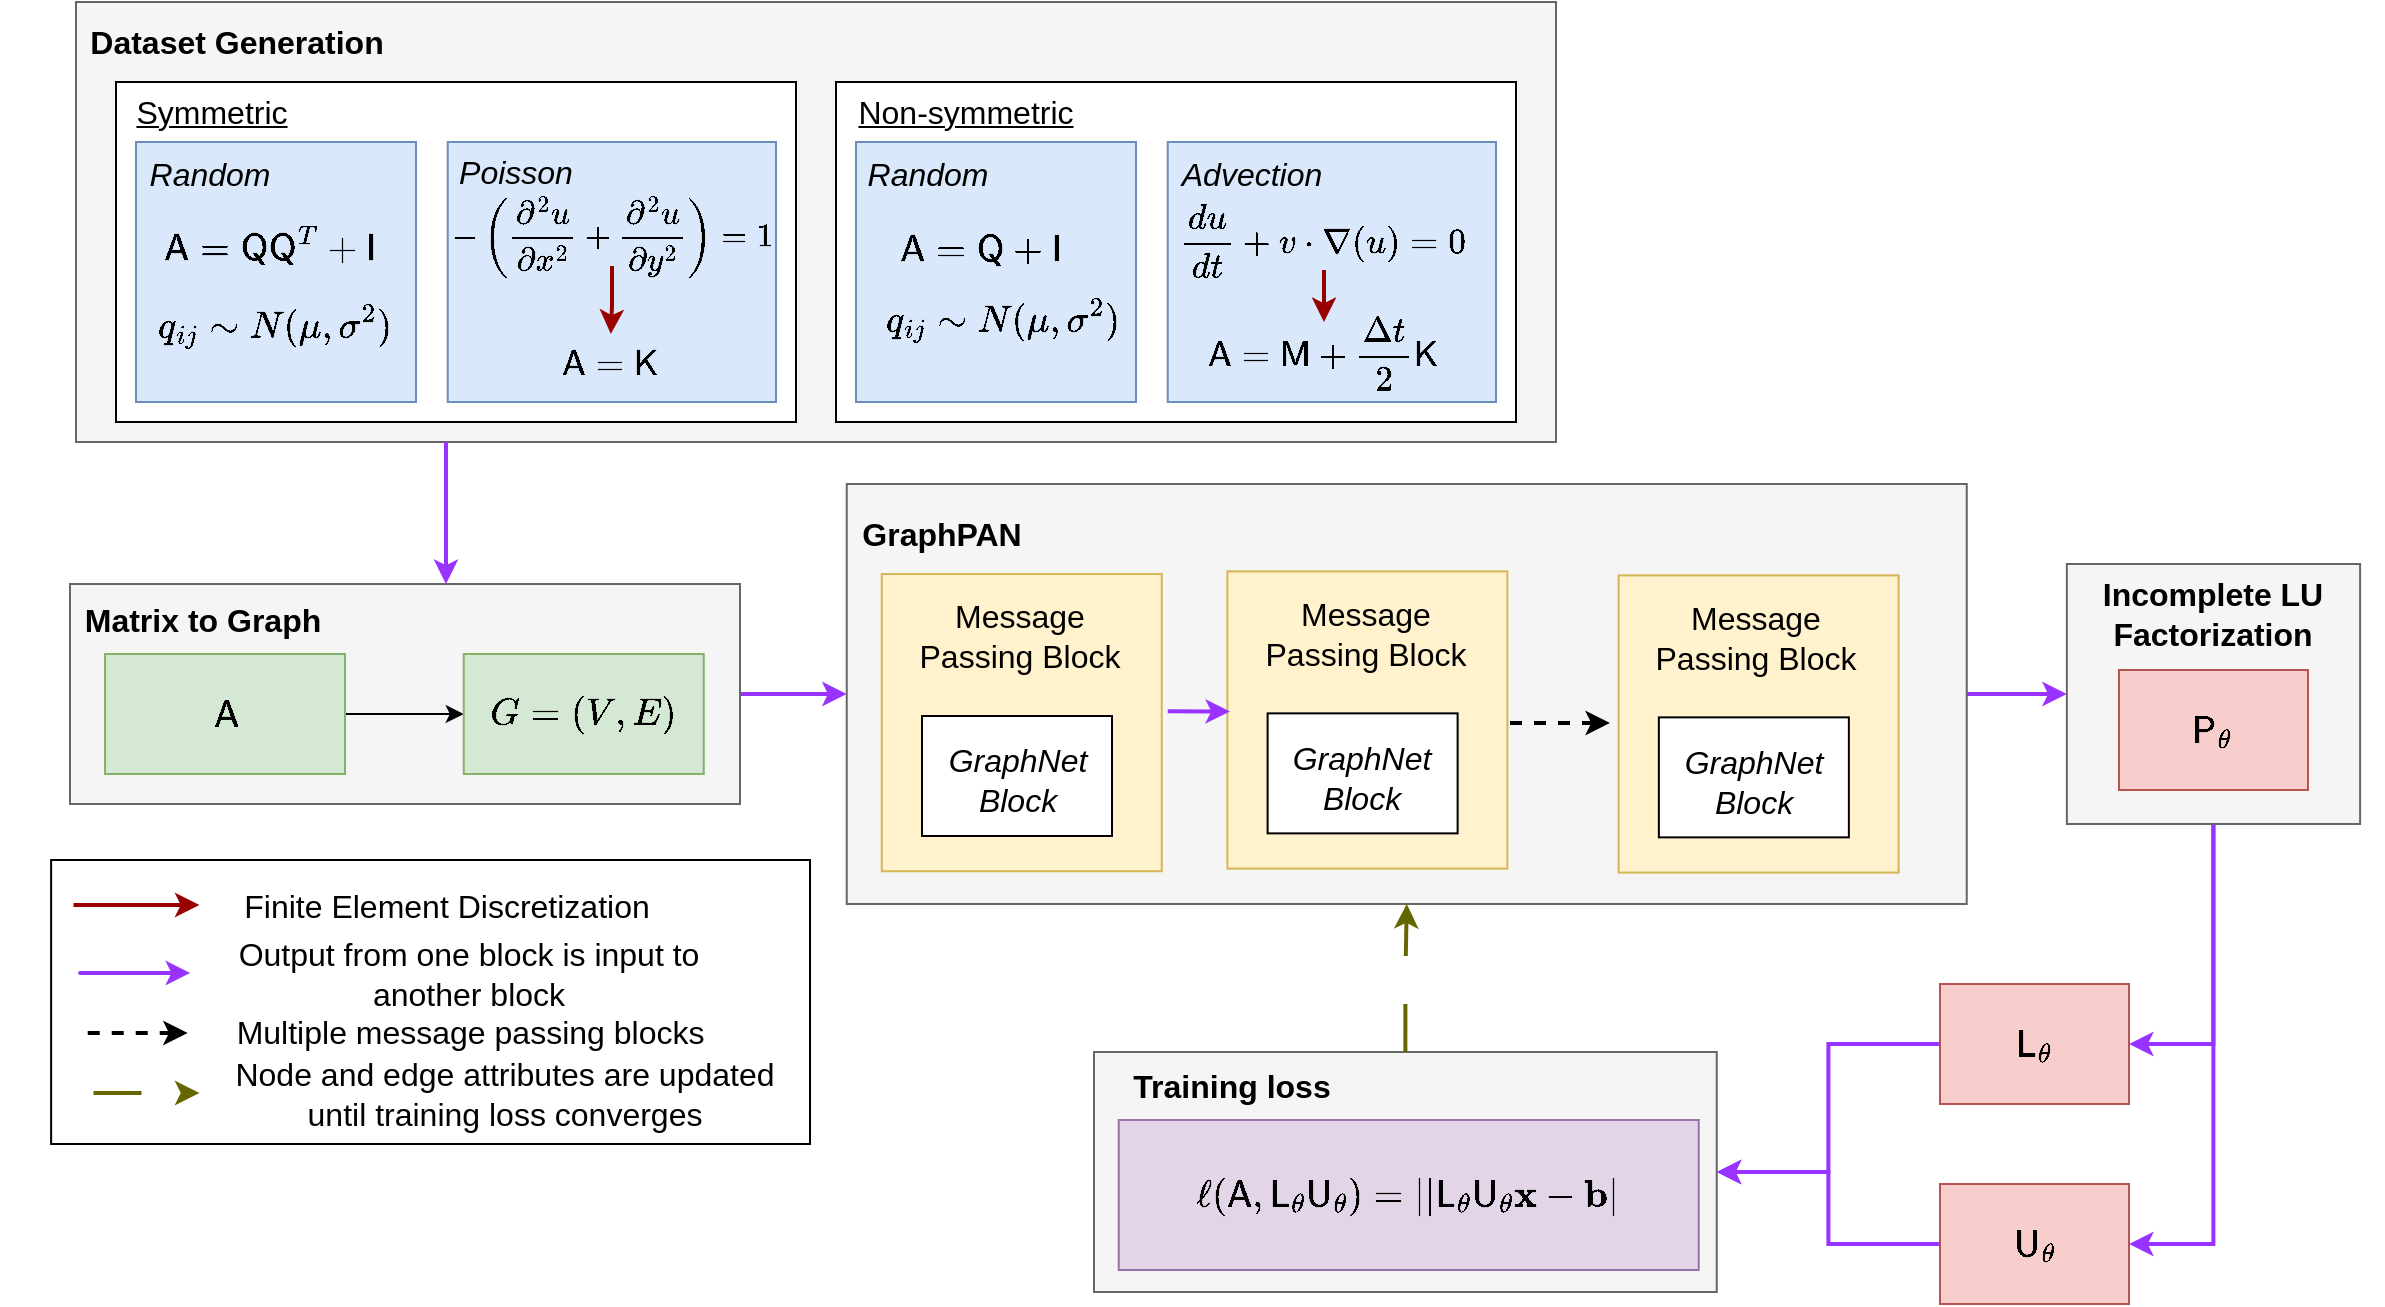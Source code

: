 <mxfile version="24.4.6" type="github">
  <diagram name="Page-1" id="o_D7m3RskAdkXNOsiYB9">
    <mxGraphModel dx="2534" dy="858" grid="1" gridSize="10" guides="1" tooltips="1" connect="1" arrows="1" fold="1" page="1" pageScale="1" pageWidth="1100" pageHeight="850" math="0" shadow="0">
      <root>
        <mxCell id="0" />
        <mxCell id="1" parent="0" />
        <mxCell id="6uvvqGpTmKElZMqkqNjr-1" value="" style="edgeStyle=orthogonalEdgeStyle;orthogonalLoop=1;jettySize=auto;html=1;entryX=0;entryY=0.5;entryDx=0;entryDy=0;rounded=1;strokeColor=#9933FF;strokeWidth=2;fontSize=16;" edge="1" parent="1" source="6uvvqGpTmKElZMqkqNjr-2" target="6uvvqGpTmKElZMqkqNjr-4">
          <mxGeometry relative="1" as="geometry" />
        </mxCell>
        <mxCell id="6uvvqGpTmKElZMqkqNjr-2" value="" style="rounded=0;whiteSpace=wrap;html=1;fillColor=#f5f5f5;fontColor=#333333;strokeColor=#666666;fontSize=16;" vertex="1" parent="1">
          <mxGeometry x="-510" y="450" width="335" height="110" as="geometry" />
        </mxCell>
        <mxCell id="6uvvqGpTmKElZMqkqNjr-3" value="" style="edgeStyle=orthogonalEdgeStyle;orthogonalLoop=1;jettySize=auto;html=1;rounded=1;strokeColor=#9933FF;strokeWidth=2;fontSize=16;" edge="1" parent="1" source="6uvvqGpTmKElZMqkqNjr-4" target="6uvvqGpTmKElZMqkqNjr-15">
          <mxGeometry relative="1" as="geometry" />
        </mxCell>
        <mxCell id="6uvvqGpTmKElZMqkqNjr-4" value="" style="rounded=0;whiteSpace=wrap;html=1;fillColor=#f5f5f5;fontColor=#333333;strokeColor=#666666;fontSize=16;" vertex="1" parent="1">
          <mxGeometry x="-121.63" y="400" width="560" height="210" as="geometry" />
        </mxCell>
        <mxCell id="6uvvqGpTmKElZMqkqNjr-5" value="" style="rounded=0;whiteSpace=wrap;html=1;rotation=90;fillColor=#fff2cc;strokeColor=#d6b656;fontSize=16;" vertex="1" parent="1">
          <mxGeometry x="-108.43" y="449.32" width="148.62" height="140" as="geometry" />
        </mxCell>
        <mxCell id="6uvvqGpTmKElZMqkqNjr-6" value="" style="rounded=0;whiteSpace=wrap;html=1;fontSize=16;" vertex="1" parent="1">
          <mxGeometry x="-84" y="516" width="95" height="60" as="geometry" />
        </mxCell>
        <mxCell id="6uvvqGpTmKElZMqkqNjr-7" value="" style="edgeStyle=orthogonalEdgeStyle;rounded=0;orthogonalLoop=1;jettySize=auto;html=1;fontSize=16;" edge="1" parent="1" source="6uvvqGpTmKElZMqkqNjr-8" target="6uvvqGpTmKElZMqkqNjr-12">
          <mxGeometry relative="1" as="geometry" />
        </mxCell>
        <mxCell id="6uvvqGpTmKElZMqkqNjr-8" value="$$\mathsf{A}$$" style="rounded=0;whiteSpace=wrap;html=1;fillColor=#d5e8d4;strokeColor=#82b366;fontSize=16;" vertex="1" parent="1">
          <mxGeometry x="-492.5" y="485" width="120" height="60" as="geometry" />
        </mxCell>
        <mxCell id="6uvvqGpTmKElZMqkqNjr-9" value="Message Passing Block" style="text;html=1;strokeColor=none;fillColor=none;align=center;verticalAlign=middle;whiteSpace=wrap;rounded=0;fontSize=16;" vertex="1" parent="1">
          <mxGeometry x="-97.2" y="461" width="124.13" height="30" as="geometry" />
        </mxCell>
        <mxCell id="6uvvqGpTmKElZMqkqNjr-10" value="GraphNet Block" style="text;html=1;strokeColor=none;fillColor=none;align=center;verticalAlign=middle;whiteSpace=wrap;rounded=0;fontSize=16;fontStyle=2" vertex="1" parent="1">
          <mxGeometry x="-81.5" y="533" width="90.13" height="30" as="geometry" />
        </mxCell>
        <mxCell id="6uvvqGpTmKElZMqkqNjr-11" value="GraphPAN" style="text;html=1;strokeColor=none;fillColor=none;align=center;verticalAlign=middle;whiteSpace=wrap;rounded=0;fontSize=16;fontStyle=1" vertex="1" parent="1">
          <mxGeometry x="-104.13" y="410" width="60" height="30" as="geometry" />
        </mxCell>
        <mxCell id="6uvvqGpTmKElZMqkqNjr-12" value="$$G=(V,E)$$" style="rounded=0;whiteSpace=wrap;html=1;fillColor=#d5e8d4;strokeColor=#82b366;fontSize=16;" vertex="1" parent="1">
          <mxGeometry x="-313.13" y="485" width="120" height="60" as="geometry" />
        </mxCell>
        <mxCell id="6uvvqGpTmKElZMqkqNjr-13" style="rounded=0;orthogonalLoop=1;jettySize=auto;html=1;entryX=1;entryY=0.5;entryDx=0;entryDy=0;strokeColor=#9933FF;strokeWidth=2;edgeStyle=orthogonalEdgeStyle;" edge="1" parent="1" source="6uvvqGpTmKElZMqkqNjr-15" target="6uvvqGpTmKElZMqkqNjr-67">
          <mxGeometry relative="1" as="geometry" />
        </mxCell>
        <mxCell id="6uvvqGpTmKElZMqkqNjr-14" style="rounded=0;orthogonalLoop=1;jettySize=auto;html=1;entryX=1;entryY=0.5;entryDx=0;entryDy=0;strokeWidth=2;strokeColor=#9933FF;edgeStyle=orthogonalEdgeStyle;" edge="1" parent="1" source="6uvvqGpTmKElZMqkqNjr-15" target="6uvvqGpTmKElZMqkqNjr-68">
          <mxGeometry relative="1" as="geometry" />
        </mxCell>
        <mxCell id="6uvvqGpTmKElZMqkqNjr-15" value="" style="rounded=0;whiteSpace=wrap;html=1;fillColor=#f5f5f5;fontColor=#333333;strokeColor=#666666;fontSize=16;" vertex="1" parent="1">
          <mxGeometry x="488.43" y="440" width="146.62" height="130" as="geometry" />
        </mxCell>
        <mxCell id="6uvvqGpTmKElZMqkqNjr-16" value="$$\mathsf{P}_{\theta}$$" style="rounded=0;whiteSpace=wrap;html=1;fillColor=#f8cecc;strokeColor=#b85450;fontSize=16;" vertex="1" parent="1">
          <mxGeometry x="514.49" y="493" width="94.5" height="60" as="geometry" />
        </mxCell>
        <mxCell id="6uvvqGpTmKElZMqkqNjr-17" value="" style="rounded=0;whiteSpace=wrap;html=1;fillColor=#f5f5f5;fontColor=#333333;strokeColor=#666666;fontSize=16;" vertex="1" parent="1">
          <mxGeometry x="2" y="684" width="311.37" height="120" as="geometry" />
        </mxCell>
        <mxCell id="6uvvqGpTmKElZMqkqNjr-18" style="edgeStyle=orthogonalEdgeStyle;rounded=0;orthogonalLoop=1;jettySize=auto;html=1;entryX=0.5;entryY=1;entryDx=0;entryDy=0;dashed=1;dashPattern=12 12;strokeColor=#666600;strokeWidth=2;fontSize=16;exitX=0.5;exitY=0;exitDx=0;exitDy=0;" edge="1" parent="1" source="6uvvqGpTmKElZMqkqNjr-17" target="6uvvqGpTmKElZMqkqNjr-4">
          <mxGeometry relative="1" as="geometry">
            <mxPoint x="440" y="755" as="sourcePoint" />
          </mxGeometry>
        </mxCell>
        <mxCell id="6uvvqGpTmKElZMqkqNjr-19" value="$$\ell(\mathsf{A},\mathsf{L}_{\theta}\mathsf{U}_{\theta})=||\mathsf{L}_{\theta}\mathsf{U}_{\theta}\mathbf{x}-\mathbf{b}|$$" style="rounded=0;whiteSpace=wrap;html=1;fillColor=#e1d5e7;strokeColor=#9673a6;fontSize=16;" vertex="1" parent="1">
          <mxGeometry x="14.37" y="718" width="290" height="75" as="geometry" />
        </mxCell>
        <mxCell id="6uvvqGpTmKElZMqkqNjr-20" value="Training loss" style="text;html=1;strokeColor=none;fillColor=none;align=center;verticalAlign=middle;whiteSpace=wrap;rounded=0;fontSize=16;fontStyle=1" vertex="1" parent="1">
          <mxGeometry x="14.37" y="686" width="114.19" height="30" as="geometry" />
        </mxCell>
        <mxCell id="6uvvqGpTmKElZMqkqNjr-21" value="Incomplete LU Factorization" style="text;html=1;strokeColor=none;fillColor=none;align=center;verticalAlign=middle;whiteSpace=wrap;rounded=0;fontSize=16;fontStyle=1" vertex="1" parent="1">
          <mxGeometry x="500" y="450" width="123.47" height="30" as="geometry" />
        </mxCell>
        <mxCell id="6uvvqGpTmKElZMqkqNjr-22" value="" style="rounded=0;whiteSpace=wrap;html=1;fillColor=#f5f5f5;fontColor=#333333;strokeColor=#666666;fontSize=16;" vertex="1" parent="1">
          <mxGeometry x="-507" y="159" width="740" height="220" as="geometry" />
        </mxCell>
        <mxCell id="6uvvqGpTmKElZMqkqNjr-23" value="Dataset Generation" style="text;html=1;strokeColor=none;fillColor=none;align=center;verticalAlign=middle;whiteSpace=wrap;rounded=0;fontSize=16;fontStyle=1" vertex="1" parent="1">
          <mxGeometry x="-501.93" y="164" width="150.93" height="30" as="geometry" />
        </mxCell>
        <mxCell id="6uvvqGpTmKElZMqkqNjr-24" value="" style="rounded=0;whiteSpace=wrap;html=1;fontSize=16;" vertex="1" parent="1">
          <mxGeometry x="-487" y="199" width="340" height="170" as="geometry" />
        </mxCell>
        <mxCell id="6uvvqGpTmKElZMqkqNjr-25" value="Symmetric" style="text;html=1;strokeColor=none;fillColor=none;align=center;verticalAlign=middle;whiteSpace=wrap;rounded=0;fontSize=16;fontStyle=4" vertex="1" parent="1">
          <mxGeometry x="-484" y="199" width="90" height="30" as="geometry" />
        </mxCell>
        <mxCell id="6uvvqGpTmKElZMqkqNjr-26" value="" style="rounded=0;whiteSpace=wrap;html=1;fillColor=#dae8fc;strokeColor=#6c8ebf;fontSize=16;" vertex="1" parent="1">
          <mxGeometry x="-477" y="229" width="140" height="130" as="geometry" />
        </mxCell>
        <mxCell id="6uvvqGpTmKElZMqkqNjr-27" value="" style="rounded=0;whiteSpace=wrap;html=1;fillColor=#dae8fc;strokeColor=#6c8ebf;fontSize=16;" vertex="1" parent="1">
          <mxGeometry x="-321.13" y="229" width="164.13" height="130" as="geometry" />
        </mxCell>
        <mxCell id="6uvvqGpTmKElZMqkqNjr-28" value="Random" style="text;html=1;strokeColor=none;fillColor=none;align=center;verticalAlign=middle;whiteSpace=wrap;rounded=0;fontSize=16;fontStyle=2" vertex="1" parent="1">
          <mxGeometry x="-470" y="230" width="60" height="30" as="geometry" />
        </mxCell>
        <mxCell id="6uvvqGpTmKElZMqkqNjr-29" value="Poisson" style="text;html=1;strokeColor=none;fillColor=none;align=center;verticalAlign=middle;whiteSpace=wrap;rounded=0;fontSize=16;fontStyle=2" vertex="1" parent="1">
          <mxGeometry x="-317.13" y="229" width="60" height="30" as="geometry" />
        </mxCell>
        <mxCell id="6uvvqGpTmKElZMqkqNjr-30" value="" style="rounded=0;whiteSpace=wrap;html=1;fontSize=16;" vertex="1" parent="1">
          <mxGeometry x="-127" y="199" width="340" height="170" as="geometry" />
        </mxCell>
        <mxCell id="6uvvqGpTmKElZMqkqNjr-31" value="Non-symmetric" style="text;html=1;strokeColor=none;fillColor=none;align=center;verticalAlign=middle;whiteSpace=wrap;rounded=0;fontSize=16;fontStyle=4" vertex="1" parent="1">
          <mxGeometry x="-127" y="199" width="130" height="30" as="geometry" />
        </mxCell>
        <mxCell id="6uvvqGpTmKElZMqkqNjr-32" value="" style="rounded=0;whiteSpace=wrap;html=1;fillColor=#dae8fc;strokeColor=#6c8ebf;fontSize=16;" vertex="1" parent="1">
          <mxGeometry x="-117" y="229" width="140" height="130" as="geometry" />
        </mxCell>
        <mxCell id="6uvvqGpTmKElZMqkqNjr-33" value="" style="rounded=0;whiteSpace=wrap;html=1;fillColor=#dae8fc;strokeColor=#6c8ebf;fontSize=16;" vertex="1" parent="1">
          <mxGeometry x="38.87" y="229" width="164.13" height="130" as="geometry" />
        </mxCell>
        <mxCell id="6uvvqGpTmKElZMqkqNjr-34" value="Random" style="text;html=1;strokeColor=none;fillColor=none;align=center;verticalAlign=middle;whiteSpace=wrap;rounded=0;fontSize=16;fontStyle=2" vertex="1" parent="1">
          <mxGeometry x="-111" y="230" width="60" height="30" as="geometry" />
        </mxCell>
        <mxCell id="6uvvqGpTmKElZMqkqNjr-35" value="Advection" style="text;html=1;strokeColor=none;fillColor=none;align=center;verticalAlign=middle;whiteSpace=wrap;rounded=0;fontSize=16;fontStyle=2" vertex="1" parent="1">
          <mxGeometry x="50.87" y="230" width="60" height="30" as="geometry" />
        </mxCell>
        <mxCell id="6uvvqGpTmKElZMqkqNjr-36" value="&lt;br&gt;&lt;span style=&quot;color: rgb(0, 0, 0); font-family: Helvetica; font-size: 16px; font-style: normal; font-variant-ligatures: normal; font-variant-caps: normal; font-weight: 400; letter-spacing: normal; orphans: 2; text-align: center; text-indent: 0px; text-transform: none; widows: 2; word-spacing: 0px; -webkit-text-stroke-width: 0px; background-color: rgb(251, 251, 251); text-decoration-thickness: initial; text-decoration-style: initial; text-decoration-color: initial; float: none; display: inline !important;&quot;&gt;$$\mathsf{A}=\mathsf{Q}\mathsf{Q}^T + \mathsf{I} $$&lt;/span&gt;&lt;br&gt;" style="text;html=1;strokeColor=none;fillColor=none;align=center;verticalAlign=middle;whiteSpace=wrap;rounded=0;fontSize=16;" vertex="1" parent="1">
          <mxGeometry x="-440.06" y="266" width="60" height="30" as="geometry" />
        </mxCell>
        <mxCell id="6uvvqGpTmKElZMqkqNjr-37" value="$$q_{ij} \sim N(\mu,\sigma^2)$$" style="text;html=1;strokeColor=none;fillColor=none;align=center;verticalAlign=middle;whiteSpace=wrap;rounded=0;fontSize=16;" vertex="1" parent="1">
          <mxGeometry x="-438.06" y="306" width="60" height="30" as="geometry" />
        </mxCell>
        <mxCell id="6uvvqGpTmKElZMqkqNjr-38" value="&lt;br style=&quot;font-size: 16px;&quot;&gt;&lt;span style=&quot;color: rgb(0, 0, 0); font-family: Helvetica; font-size: 16px; font-style: normal; font-variant-ligatures: normal; font-variant-caps: normal; font-weight: 400; letter-spacing: normal; orphans: 2; text-align: center; text-indent: 0px; text-transform: none; widows: 2; word-spacing: 0px; -webkit-text-stroke-width: 0px; background-color: rgb(251, 251, 251); text-decoration-thickness: initial; text-decoration-style: initial; text-decoration-color: initial; float: none; display: inline !important;&quot;&gt;$$\mathsf{A}=\mathsf{Q} + \mathsf{I} $$&lt;/span&gt;" style="text;html=1;strokeColor=none;fillColor=none;align=center;verticalAlign=middle;whiteSpace=wrap;rounded=0;fontSize=16;" vertex="1" parent="1">
          <mxGeometry x="-84" y="258" width="60" height="30" as="geometry" />
        </mxCell>
        <mxCell id="6uvvqGpTmKElZMqkqNjr-39" value="$$q_{ij} \sim N(\mu,\sigma^2)$$" style="text;html=1;strokeColor=none;fillColor=none;align=center;verticalAlign=middle;whiteSpace=wrap;rounded=0;fontSize=16;" vertex="1" parent="1">
          <mxGeometry x="-74" y="303" width="60" height="30" as="geometry" />
        </mxCell>
        <mxCell id="6uvvqGpTmKElZMqkqNjr-40" value="Matrix to Graph" style="text;html=1;strokeColor=none;fillColor=none;align=center;verticalAlign=middle;whiteSpace=wrap;rounded=0;fontSize=16;fontStyle=1" vertex="1" parent="1">
          <mxGeometry x="-505.5" y="453" width="122.5" height="30" as="geometry" />
        </mxCell>
        <mxCell id="6uvvqGpTmKElZMqkqNjr-41" value="" style="edgeStyle=orthogonalEdgeStyle;rounded=0;orthogonalLoop=1;jettySize=auto;html=1;strokeColor=#990000;strokeWidth=2;fontSize=16;" edge="1" parent="1" source="6uvvqGpTmKElZMqkqNjr-42" target="6uvvqGpTmKElZMqkqNjr-43">
          <mxGeometry relative="1" as="geometry" />
        </mxCell>
        <mxCell id="6uvvqGpTmKElZMqkqNjr-42" value="$$\frac{du}{dt}+v \cdot \nabla(u)=0$$" style="text;html=1;strokeColor=none;fillColor=none;align=center;verticalAlign=middle;whiteSpace=wrap;rounded=0;fontSize=15;" vertex="1" parent="1">
          <mxGeometry x="62" y="263" width="110" height="30" as="geometry" />
        </mxCell>
        <mxCell id="6uvvqGpTmKElZMqkqNjr-43" value="$$\mathsf{A}=\mathsf{M}+\frac{\Delta t}{2}\mathsf{K}&lt;br style=&quot;font-size: 15px;&quot;&gt;$$" style="text;html=1;strokeColor=none;fillColor=none;align=center;verticalAlign=middle;whiteSpace=wrap;rounded=0;fontSize=15;" vertex="1" parent="1">
          <mxGeometry x="87" y="319" width="60" height="30" as="geometry" />
        </mxCell>
        <mxCell id="6uvvqGpTmKElZMqkqNjr-44" value="" style="edgeStyle=orthogonalEdgeStyle;rounded=0;orthogonalLoop=1;jettySize=auto;html=1;strokeColor=#990000;strokeWidth=2;fontSize=16;" edge="1" parent="1" source="6uvvqGpTmKElZMqkqNjr-45" target="6uvvqGpTmKElZMqkqNjr-46">
          <mxGeometry relative="1" as="geometry" />
        </mxCell>
        <mxCell id="6uvvqGpTmKElZMqkqNjr-45" value="$$-\left(\frac{\partial^2 u}{\partial x^2} + \frac{\partial^2 u}{\partial y^2}\right) = 1$$" style="text;html=1;strokeColor=none;fillColor=none;align=center;verticalAlign=middle;whiteSpace=wrap;rounded=0;fontSize=14;" vertex="1" parent="1">
          <mxGeometry x="-269" y="261" width="60" height="30" as="geometry" />
        </mxCell>
        <mxCell id="6uvvqGpTmKElZMqkqNjr-46" value="$$\mathsf{A}=\mathsf{K}&lt;br style=&quot;font-size: 15px;&quot;&gt;$$" style="text;html=1;strokeColor=none;fillColor=none;align=center;verticalAlign=middle;whiteSpace=wrap;rounded=0;fontSize=15;" vertex="1" parent="1">
          <mxGeometry x="-269.63" y="325" width="60" height="30" as="geometry" />
        </mxCell>
        <mxCell id="6uvvqGpTmKElZMqkqNjr-47" value="" style="rounded=0;whiteSpace=wrap;html=1;fontSize=16;" vertex="1" parent="1">
          <mxGeometry x="-519.44" y="588" width="379.44" height="142" as="geometry" />
        </mxCell>
        <mxCell id="6uvvqGpTmKElZMqkqNjr-48" value="" style="edgeStyle=orthogonalEdgeStyle;rounded=0;orthogonalLoop=1;jettySize=auto;html=1;strokeColor=#990000;strokeWidth=2;fontSize=16;" edge="1" parent="1">
          <mxGeometry relative="1" as="geometry">
            <mxPoint x="-508.25" y="610.5" as="sourcePoint" />
            <mxPoint x="-445.25" y="610.5" as="targetPoint" />
            <Array as="points">
              <mxPoint x="-508.25" y="610.5" />
            </Array>
          </mxGeometry>
        </mxCell>
        <mxCell id="6uvvqGpTmKElZMqkqNjr-49" value="" style="edgeStyle=orthogonalEdgeStyle;orthogonalLoop=1;jettySize=auto;html=1;rounded=1;strokeColor=#9933FF;strokeWidth=2;arcSize=20;fontSize=16;" edge="1" parent="1">
          <mxGeometry relative="1" as="geometry">
            <mxPoint x="-484.96" y="644.5" as="sourcePoint" />
            <mxPoint x="-449.9" y="644.5" as="targetPoint" />
            <Array as="points">
              <mxPoint x="-509.96" y="644.5" />
              <mxPoint x="-509.96" y="644.5" />
            </Array>
          </mxGeometry>
        </mxCell>
        <mxCell id="6uvvqGpTmKElZMqkqNjr-50" value="Finite Element Discretization" style="text;html=1;strokeColor=none;fillColor=none;align=center;verticalAlign=middle;whiteSpace=wrap;rounded=0;fontSize=16;" vertex="1" parent="1">
          <mxGeometry x="-434.25" y="596" width="225.06" height="30" as="geometry" />
        </mxCell>
        <mxCell id="6uvvqGpTmKElZMqkqNjr-51" value="Output from one block is input to another block" style="text;html=1;strokeColor=none;fillColor=none;align=center;verticalAlign=middle;whiteSpace=wrap;rounded=0;fontSize=16;" vertex="1" parent="1">
          <mxGeometry x="-436" y="630" width="251.14" height="30" as="geometry" />
        </mxCell>
        <mxCell id="6uvvqGpTmKElZMqkqNjr-52" value="Multiple message passing blocks&amp;nbsp;" style="text;html=1;strokeColor=none;fillColor=none;align=center;verticalAlign=middle;whiteSpace=wrap;rounded=0;fontSize=16;" vertex="1" parent="1">
          <mxGeometry x="-445.25" y="659" width="275.06" height="30" as="geometry" />
        </mxCell>
        <mxCell id="6uvvqGpTmKElZMqkqNjr-53" value="" style="edgeStyle=orthogonalEdgeStyle;rounded=0;orthogonalLoop=1;jettySize=auto;html=1;dashed=1;fontSize=16;strokeWidth=2;" edge="1" parent="1">
          <mxGeometry relative="1" as="geometry">
            <mxPoint x="-501.14" y="674.5" as="sourcePoint" />
            <mxPoint x="-451.14" y="674.5" as="targetPoint" />
          </mxGeometry>
        </mxCell>
        <mxCell id="6uvvqGpTmKElZMqkqNjr-54" style="edgeStyle=orthogonalEdgeStyle;rounded=0;orthogonalLoop=1;jettySize=auto;html=1;dashed=1;dashPattern=12 12;strokeColor=#666600;strokeWidth=2;fontSize=16;" edge="1" parent="1">
          <mxGeometry relative="1" as="geometry">
            <mxPoint x="-498.25" y="704.5" as="sourcePoint" />
            <mxPoint x="-445.25" y="704.5" as="targetPoint" />
          </mxGeometry>
        </mxCell>
        <mxCell id="6uvvqGpTmKElZMqkqNjr-55" value="Node and edge attributes are updated until training loss converges" style="text;html=1;strokeColor=none;fillColor=none;align=center;verticalAlign=middle;whiteSpace=wrap;rounded=0;fontSize=16;" vertex="1" parent="1">
          <mxGeometry x="-435.06" y="690" width="285.06" height="30" as="geometry" />
        </mxCell>
        <mxCell id="6uvvqGpTmKElZMqkqNjr-56" value="" style="endArrow=classic;html=1;rounded=0;exitX=0.25;exitY=1;exitDx=0;exitDy=0;fontColor=#7F00FF;strokeColor=#9933FF;strokeWidth=2;" edge="1" parent="1" source="6uvvqGpTmKElZMqkqNjr-22">
          <mxGeometry width="50" height="50" relative="1" as="geometry">
            <mxPoint x="-130" y="470" as="sourcePoint" />
            <mxPoint x="-322" y="450" as="targetPoint" />
          </mxGeometry>
        </mxCell>
        <mxCell id="6uvvqGpTmKElZMqkqNjr-57" value="" style="rounded=0;whiteSpace=wrap;html=1;rotation=90;fillColor=#fff2cc;strokeColor=#d6b656;fontSize=16;" vertex="1" parent="1">
          <mxGeometry x="64.38" y="448" width="148.62" height="140" as="geometry" />
        </mxCell>
        <mxCell id="6uvvqGpTmKElZMqkqNjr-58" value="" style="rounded=0;whiteSpace=wrap;html=1;fontSize=16;" vertex="1" parent="1">
          <mxGeometry x="88.81" y="514.68" width="95" height="60" as="geometry" />
        </mxCell>
        <mxCell id="6uvvqGpTmKElZMqkqNjr-59" value="Message Passing Block" style="text;html=1;strokeColor=none;fillColor=none;align=center;verticalAlign=middle;whiteSpace=wrap;rounded=0;fontSize=16;" vertex="1" parent="1">
          <mxGeometry x="75.61" y="459.68" width="124.13" height="30" as="geometry" />
        </mxCell>
        <mxCell id="6uvvqGpTmKElZMqkqNjr-60" value="GraphNet Block" style="text;html=1;strokeColor=none;fillColor=none;align=center;verticalAlign=middle;whiteSpace=wrap;rounded=0;fontSize=16;fontStyle=2" vertex="1" parent="1">
          <mxGeometry x="91.31" y="531.68" width="90.13" height="30" as="geometry" />
        </mxCell>
        <mxCell id="6uvvqGpTmKElZMqkqNjr-61" value="" style="rounded=0;whiteSpace=wrap;html=1;rotation=90;fillColor=#fff2cc;strokeColor=#d6b656;fontSize=16;" vertex="1" parent="1">
          <mxGeometry x="260" y="450" width="148.62" height="140" as="geometry" />
        </mxCell>
        <mxCell id="6uvvqGpTmKElZMqkqNjr-62" value="" style="rounded=0;whiteSpace=wrap;html=1;fontSize=16;" vertex="1" parent="1">
          <mxGeometry x="284.43" y="516.68" width="95" height="60" as="geometry" />
        </mxCell>
        <mxCell id="6uvvqGpTmKElZMqkqNjr-63" value="Message Passing Block" style="text;html=1;strokeColor=none;fillColor=none;align=center;verticalAlign=middle;whiteSpace=wrap;rounded=0;fontSize=16;" vertex="1" parent="1">
          <mxGeometry x="271.23" y="461.68" width="124.13" height="30" as="geometry" />
        </mxCell>
        <mxCell id="6uvvqGpTmKElZMqkqNjr-64" value="GraphNet Block" style="text;html=1;strokeColor=none;fillColor=none;align=center;verticalAlign=middle;whiteSpace=wrap;rounded=0;fontSize=16;fontStyle=2" vertex="1" parent="1">
          <mxGeometry x="286.93" y="533.68" width="90.13" height="30" as="geometry" />
        </mxCell>
        <mxCell id="6uvvqGpTmKElZMqkqNjr-65" value="" style="edgeStyle=orthogonalEdgeStyle;orthogonalLoop=1;jettySize=auto;html=1;rounded=1;strokeColor=#9933FF;strokeWidth=2;fontSize=16;" edge="1" parent="1">
          <mxGeometry relative="1" as="geometry">
            <mxPoint x="38.87" y="513.68" as="sourcePoint" />
            <mxPoint x="70" y="514" as="targetPoint" />
          </mxGeometry>
        </mxCell>
        <mxCell id="6uvvqGpTmKElZMqkqNjr-66" value="" style="edgeStyle=orthogonalEdgeStyle;rounded=0;orthogonalLoop=1;jettySize=auto;html=1;dashed=1;fontSize=16;strokeWidth=2;" edge="1" parent="1">
          <mxGeometry relative="1" as="geometry">
            <mxPoint x="210" y="519.5" as="sourcePoint" />
            <mxPoint x="260" y="519.5" as="targetPoint" />
          </mxGeometry>
        </mxCell>
        <mxCell id="6uvvqGpTmKElZMqkqNjr-67" value="$$\mathsf{L}_{\theta}$$" style="rounded=0;whiteSpace=wrap;html=1;fillColor=#f8cecc;strokeColor=#b85450;fontSize=16;" vertex="1" parent="1">
          <mxGeometry x="425.0" y="650" width="94.5" height="60" as="geometry" />
        </mxCell>
        <mxCell id="6uvvqGpTmKElZMqkqNjr-68" value="$$\mathsf{U}_{\theta}$$" style="rounded=0;whiteSpace=wrap;html=1;fillColor=#f8cecc;strokeColor=#b85450;fontSize=16;" vertex="1" parent="1">
          <mxGeometry x="425" y="750" width="94.5" height="60" as="geometry" />
        </mxCell>
        <mxCell id="6uvvqGpTmKElZMqkqNjr-69" style="rounded=0;orthogonalLoop=1;jettySize=auto;html=1;entryX=1;entryY=0.5;entryDx=0;entryDy=0;strokeWidth=2;strokeColor=#9933FF;edgeStyle=orthogonalEdgeStyle;exitX=0;exitY=0.5;exitDx=0;exitDy=0;" edge="1" parent="1" source="6uvvqGpTmKElZMqkqNjr-67" target="6uvvqGpTmKElZMqkqNjr-17">
          <mxGeometry relative="1" as="geometry">
            <mxPoint x="395.36" y="650" as="sourcePoint" />
            <mxPoint x="353.36" y="860" as="targetPoint" />
          </mxGeometry>
        </mxCell>
        <mxCell id="6uvvqGpTmKElZMqkqNjr-70" style="rounded=0;orthogonalLoop=1;jettySize=auto;html=1;entryX=1;entryY=0.5;entryDx=0;entryDy=0;strokeWidth=2;strokeColor=#9933FF;edgeStyle=orthogonalEdgeStyle;exitX=0;exitY=0.5;exitDx=0;exitDy=0;" edge="1" parent="1" source="6uvvqGpTmKElZMqkqNjr-68" target="6uvvqGpTmKElZMqkqNjr-17">
          <mxGeometry relative="1" as="geometry">
            <mxPoint x="408.62" y="820" as="sourcePoint" />
            <mxPoint x="296.62" y="884" as="targetPoint" />
          </mxGeometry>
        </mxCell>
      </root>
    </mxGraphModel>
  </diagram>
</mxfile>
